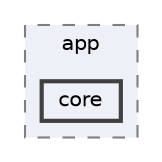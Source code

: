 digraph "dev.sharpishly.com/website/app/core"
{
 // LATEX_PDF_SIZE
  bgcolor="transparent";
  edge [fontname=Helvetica,fontsize=10,labelfontname=Helvetica,labelfontsize=10];
  node [fontname=Helvetica,fontsize=10,shape=box,height=0.2,width=0.4];
  compound=true
  subgraph clusterdir_b1895526a65300df26f9bd846b4bb0e2 {
    graph [ bgcolor="#edf0f7", pencolor="grey50", label="app", fontname=Helvetica,fontsize=10 style="filled,dashed", URL="dir_b1895526a65300df26f9bd846b4bb0e2.html",tooltip=""]
  dir_238b585e96bbd939ba3f4dadc5989096 [label="core", fillcolor="#edf0f7", color="grey25", style="filled,bold", URL="dir_238b585e96bbd939ba3f4dadc5989096.html",tooltip=""];
  }
}
